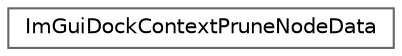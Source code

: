 digraph "类继承关系图"
{
 // LATEX_PDF_SIZE
  bgcolor="transparent";
  edge [fontname=Helvetica,fontsize=10,labelfontname=Helvetica,labelfontsize=10];
  node [fontname=Helvetica,fontsize=10,shape=box,height=0.2,width=0.4];
  rankdir="LR";
  Node0 [id="Node000000",label="ImGuiDockContextPruneNodeData",height=0.2,width=0.4,color="grey40", fillcolor="white", style="filled",URL="$struct_im_gui_dock_context_prune_node_data.html",tooltip=" "];
}
